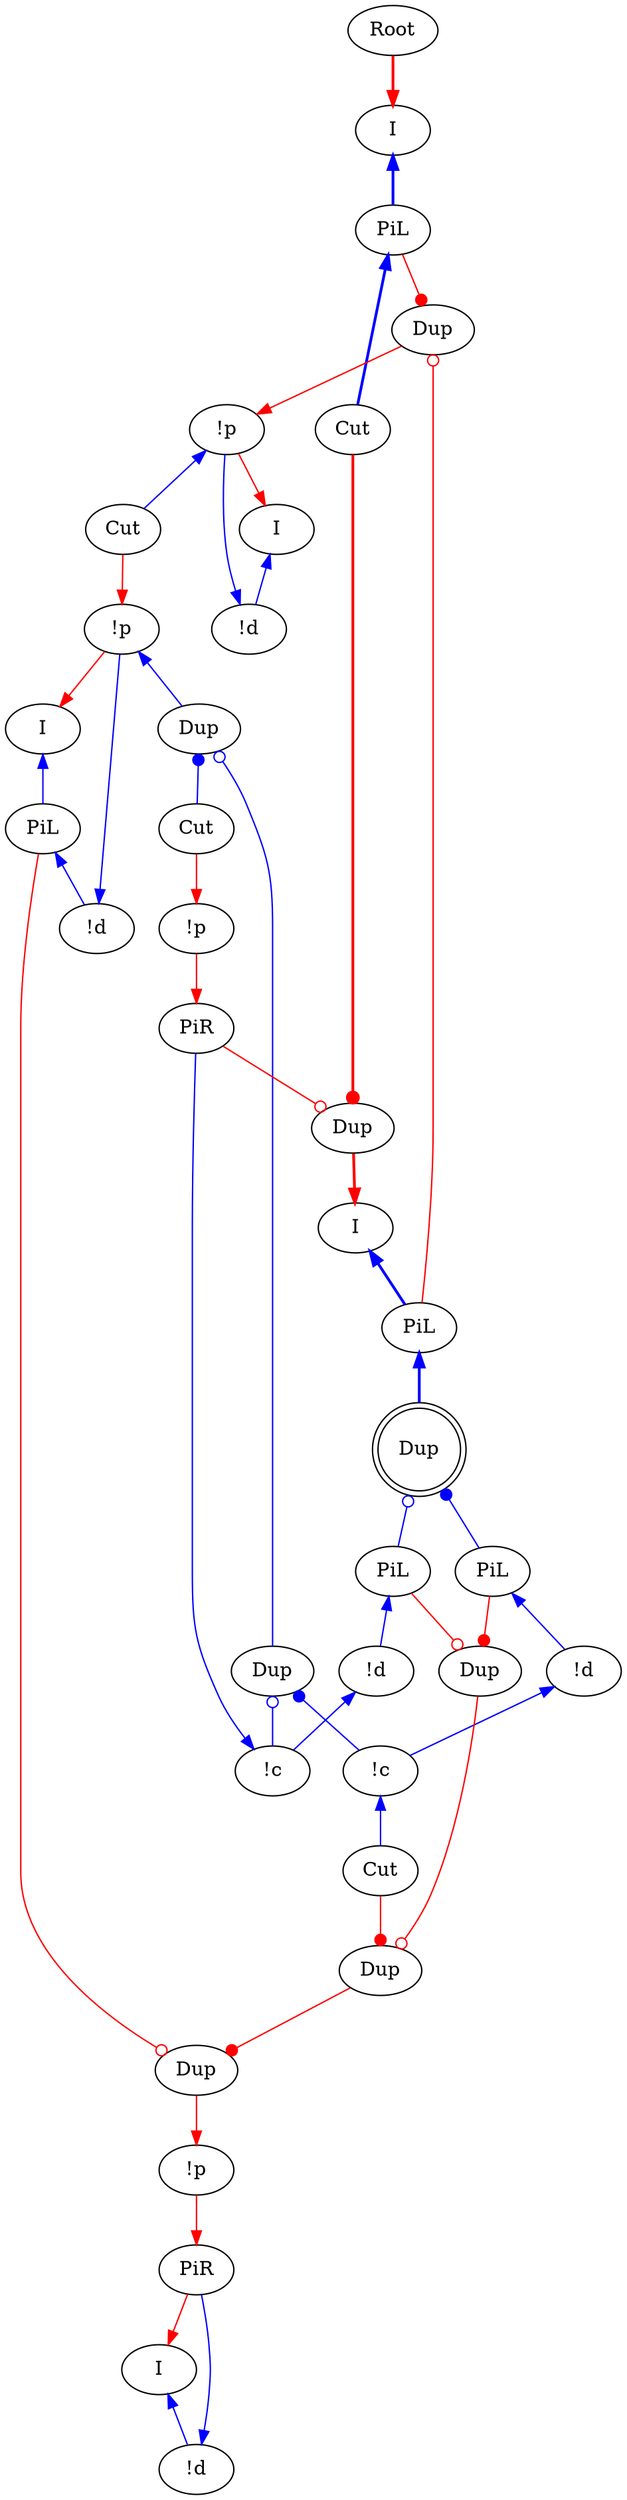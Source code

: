digraph {
"Root0" [label="Root"]
"!p0" [label="!p"]
"I0" [label="I"]
"!d0" [label="!d"]
"!p1" [label="!p"]
"I1" [label="I"]
"!d1" [label="!d"]
"PiR0" [label="PiR"]
"!p2" [label="!p"]
"Cut0" [label="Cut"]
"!d2" [label="!d"]
"PiL0" [label="PiL"]
"I2" [label="I"]
"Dup0_0" [label="Dup"]
"PiL1" [label="PiL"]
"PiL2" [label="PiL"]
"I3" [label="I"]
"I4" [label="I"]
"Dup1_0" [label="Dup"]
"Dup1_1" [label="Dup"]
"Dup1_2" [label="Dup"]
"!p3" [label="!p"]
"Cut1" [label="Cut"]
"PiR1" [label="PiR"]
"Cut2" [label="Cut"]
"Cut3" [label="Cut"]
"!c0" [label="!c"]
"!c1" [label="!c"]
"!d3" [label="!d"]
"!d4" [label="!d"]
"PiL3" [label="PiL"]
"PiL4" [label="PiL"]
"Dup2_0" [label="Dup"]
"Dup2_1" [label="Dup"]
"Dup2_2" [label="Dup",shape=doublecircle]
"Dup2_3" [label="Dup"]
"!p2" -> "I2"[color=red,tooltip="e11"]
"!d2" -> "!p2"[color=blue,tooltip="e13",dir=back]
"!p2" -> "Dup1_0"[color=blue,tooltip="e15",dir=back]
"PiL0" -> "!d2"[color=blue,tooltip="e17",dir=back]
"I2" -> "PiL0"[color=blue,tooltip="e19",dir=back]
"Dup1_1" -> "Dup0_0"[color=red,tooltip="e20",arrowhead=dot]
"PiL0" -> "Dup0_0"[color=red,tooltip="e21",arrowhead=odot]
"Dup1_0" -> "Cut1"[color=blue,tooltip="e23",arrowtail=dot,dir=back]
"Dup1_0" -> "Dup2_1"[color=blue,tooltip="e25",arrowtail=odot,dir=back]
"PiL1" -> "Cut3"[color=blue,tooltip="e28",penwidth=2,dir=back]
"PiL2" -> "Dup2_2"[color=blue,tooltip="e29",penwidth=2,dir=back]
"Cut2" -> "Dup1_1"[color=red,tooltip="e30",arrowhead=dot]
"Dup2_3" -> "Dup1_1"[color=red,tooltip="e31",arrowhead=odot]
"I3" -> "PiL1"[color=blue,tooltip="e32",penwidth=2,dir=back]
"I4" -> "PiL2"[color=blue,tooltip="e33",penwidth=2,dir=back]
"PiL1" -> "Dup1_2"[color=red,tooltip="e34",arrowhead=dot]
"PiL2" -> "Dup1_2"[color=red,tooltip="e35",arrowhead=odot]
"Cut1" -> "!p3"[color=red,tooltip="e37"]
"!p3" -> "PiR1"[color=red,tooltip="e39"]
"!c0" -> "Cut2"[color=blue,tooltip="e40",dir=back]
"!c1" -> "PiR1"[color=blue,tooltip="e41",dir=back]
"Cut3" -> "Dup2_0"[color=red,tooltip="e42",arrowhead=dot,penwidth=2]
"PiR1" -> "Dup2_0"[color=red,tooltip="e43",arrowhead=odot]
"!d3" -> "!c0"[color=blue,tooltip="e44",dir=back]
"Dup2_1" -> "!c0"[color=blue,tooltip="e45",arrowtail=dot,dir=back]
"!d4" -> "!c1"[color=blue,tooltip="e46",dir=back]
"Dup2_1" -> "!c1"[color=blue,tooltip="e47",arrowtail=odot,dir=back]
"PiL3" -> "!d3"[color=blue,tooltip="e48",dir=back]
"PiL4" -> "!d4"[color=blue,tooltip="e49",dir=back]
"Dup2_2" -> "PiL3"[color=blue,tooltip="e50",arrowtail=dot,dir=back]
"Dup2_2" -> "PiL4"[color=blue,tooltip="e51",arrowtail=odot,dir=back]
"PiL3" -> "Dup2_3"[color=red,tooltip="e52",arrowhead=dot]
"PiL4" -> "Dup2_3"[color=red,tooltip="e53",arrowhead=odot]
"Dup2_0" -> "I4"[color=red,tooltip="e7",penwidth=2]
"Cut0" -> "!p2"[color=red,tooltip="e9"]
"!p1" -> "PiR0"[color=red,tooltip="hl2i"]
"Dup0_0" -> "!p1"[color=red,tooltip="hl2p"]
"!d1" -> "PiR0"[color=blue,tooltip="i",dir=back]
"I1" -> "!d1"[color=blue,tooltip="il",dir=back]
"PiR0" -> "I1"[color=red,tooltip="ir"]
"Root0" -> "I3"[color=red,tooltip="rettop",penwidth=2]
"!p0" -> "Cut0"[color=blue,tooltip="y2",dir=back]
"!d0" -> "!p0"[color=blue,tooltip="yj",dir=back]
"I0" -> "!d0"[color=blue,tooltip="yl2",dir=back]
"!p0" -> "I0"[color=red,tooltip="yli"]
"Dup1_2" -> "!p0"[color=red,tooltip="ylp"]
}
